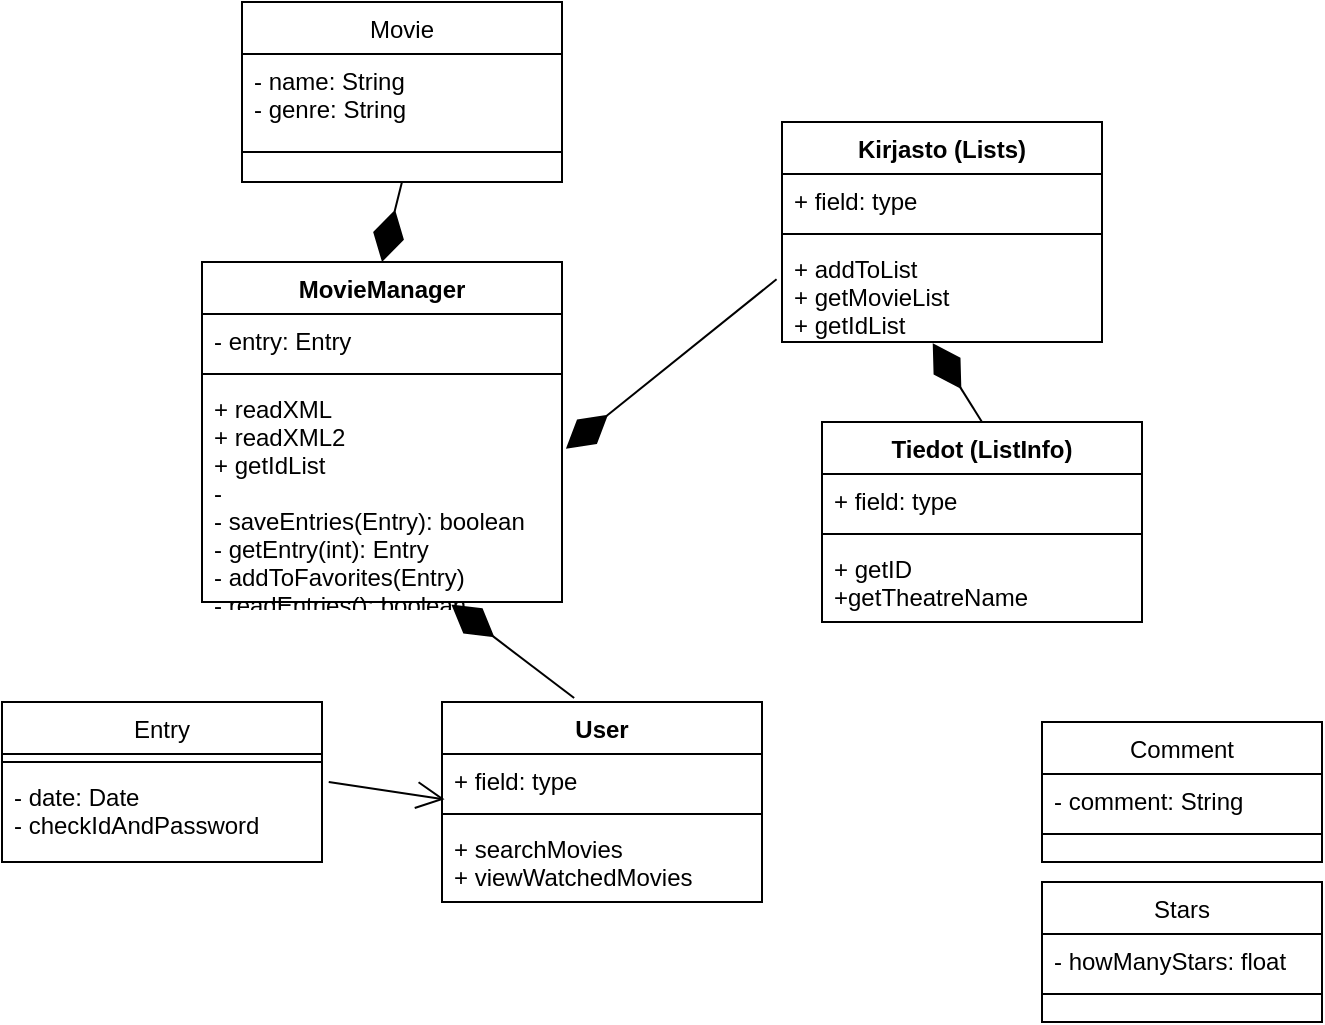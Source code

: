 <mxfile version="16.5.5" type="github">
  <diagram id="C5RBs43oDa-KdzZeNtuy" name="Page-1">
    <mxGraphModel dx="782" dy="428" grid="1" gridSize="10" guides="1" tooltips="1" connect="1" arrows="1" fold="1" page="1" pageScale="1" pageWidth="827" pageHeight="1169" math="0" shadow="0">
      <root>
        <mxCell id="WIyWlLk6GJQsqaUBKTNV-0" />
        <mxCell id="WIyWlLk6GJQsqaUBKTNV-1" parent="WIyWlLk6GJQsqaUBKTNV-0" />
        <mxCell id="zkfFHV4jXpPFQw0GAbJ--0" value="Entry" style="swimlane;fontStyle=0;align=center;verticalAlign=top;childLayout=stackLayout;horizontal=1;startSize=26;horizontalStack=0;resizeParent=1;resizeLast=0;collapsible=1;marginBottom=0;rounded=0;shadow=0;strokeWidth=1;" parent="WIyWlLk6GJQsqaUBKTNV-1" vertex="1">
          <mxGeometry x="40" y="350" width="160" height="80" as="geometry">
            <mxRectangle x="230" y="140" width="160" height="26" as="alternateBounds" />
          </mxGeometry>
        </mxCell>
        <mxCell id="zkfFHV4jXpPFQw0GAbJ--4" value="" style="line;html=1;strokeWidth=1;align=left;verticalAlign=middle;spacingTop=-1;spacingLeft=3;spacingRight=3;rotatable=0;labelPosition=right;points=[];portConstraint=eastwest;" parent="zkfFHV4jXpPFQw0GAbJ--0" vertex="1">
          <mxGeometry y="26" width="160" height="8" as="geometry" />
        </mxCell>
        <mxCell id="zkfFHV4jXpPFQw0GAbJ--1" value="- date: Date&#xa;- checkIdAndPassword" style="text;align=left;verticalAlign=top;spacingLeft=4;spacingRight=4;overflow=hidden;rotatable=0;points=[[0,0.5],[1,0.5]];portConstraint=eastwest;" parent="zkfFHV4jXpPFQw0GAbJ--0" vertex="1">
          <mxGeometry y="34" width="160" height="46" as="geometry" />
        </mxCell>
        <mxCell id="zkfFHV4jXpPFQw0GAbJ--6" value="Stars" style="swimlane;fontStyle=0;align=center;verticalAlign=top;childLayout=stackLayout;horizontal=1;startSize=26;horizontalStack=0;resizeParent=1;resizeLast=0;collapsible=1;marginBottom=0;rounded=0;shadow=0;strokeWidth=1;" parent="WIyWlLk6GJQsqaUBKTNV-1" vertex="1">
          <mxGeometry x="560" y="440" width="140" height="70" as="geometry">
            <mxRectangle x="130" y="380" width="160" height="26" as="alternateBounds" />
          </mxGeometry>
        </mxCell>
        <mxCell id="zkfFHV4jXpPFQw0GAbJ--7" value="- howManyStars: float" style="text;align=left;verticalAlign=top;spacingLeft=4;spacingRight=4;overflow=hidden;rotatable=0;points=[[0,0.5],[1,0.5]];portConstraint=eastwest;" parent="zkfFHV4jXpPFQw0GAbJ--6" vertex="1">
          <mxGeometry y="26" width="140" height="26" as="geometry" />
        </mxCell>
        <mxCell id="zkfFHV4jXpPFQw0GAbJ--9" value="" style="line;html=1;strokeWidth=1;align=left;verticalAlign=middle;spacingTop=-1;spacingLeft=3;spacingRight=3;rotatable=0;labelPosition=right;points=[];portConstraint=eastwest;" parent="zkfFHV4jXpPFQw0GAbJ--6" vertex="1">
          <mxGeometry y="52" width="140" height="8" as="geometry" />
        </mxCell>
        <mxCell id="zkfFHV4jXpPFQw0GAbJ--13" value="Comment" style="swimlane;fontStyle=0;align=center;verticalAlign=top;childLayout=stackLayout;horizontal=1;startSize=26;horizontalStack=0;resizeParent=1;resizeLast=0;collapsible=1;marginBottom=0;rounded=0;shadow=0;strokeWidth=1;" parent="WIyWlLk6GJQsqaUBKTNV-1" vertex="1">
          <mxGeometry x="560" y="360" width="140" height="70" as="geometry">
            <mxRectangle x="340" y="380" width="170" height="26" as="alternateBounds" />
          </mxGeometry>
        </mxCell>
        <mxCell id="zkfFHV4jXpPFQw0GAbJ--14" value="- comment: String" style="text;align=left;verticalAlign=top;spacingLeft=4;spacingRight=4;overflow=hidden;rotatable=0;points=[[0,0.5],[1,0.5]];portConstraint=eastwest;" parent="zkfFHV4jXpPFQw0GAbJ--13" vertex="1">
          <mxGeometry y="26" width="140" height="26" as="geometry" />
        </mxCell>
        <mxCell id="zkfFHV4jXpPFQw0GAbJ--15" value="" style="line;html=1;strokeWidth=1;align=left;verticalAlign=middle;spacingTop=-1;spacingLeft=3;spacingRight=3;rotatable=0;labelPosition=right;points=[];portConstraint=eastwest;" parent="zkfFHV4jXpPFQw0GAbJ--13" vertex="1">
          <mxGeometry y="52" width="140" height="8" as="geometry" />
        </mxCell>
        <mxCell id="zkfFHV4jXpPFQw0GAbJ--17" value="Movie" style="swimlane;fontStyle=0;align=center;verticalAlign=top;childLayout=stackLayout;horizontal=1;startSize=26;horizontalStack=0;resizeParent=1;resizeLast=0;collapsible=1;marginBottom=0;rounded=0;shadow=0;strokeWidth=1;" parent="WIyWlLk6GJQsqaUBKTNV-1" vertex="1">
          <mxGeometry x="160" width="160" height="90" as="geometry">
            <mxRectangle x="550" y="140" width="160" height="26" as="alternateBounds" />
          </mxGeometry>
        </mxCell>
        <mxCell id="zkfFHV4jXpPFQw0GAbJ--22" value="- name: String&#xa;- genre: String" style="text;align=left;verticalAlign=top;spacingLeft=4;spacingRight=4;overflow=hidden;rotatable=0;points=[[0,0.5],[1,0.5]];portConstraint=eastwest;rounded=0;shadow=0;html=0;" parent="zkfFHV4jXpPFQw0GAbJ--17" vertex="1">
          <mxGeometry y="26" width="160" height="44" as="geometry" />
        </mxCell>
        <mxCell id="zkfFHV4jXpPFQw0GAbJ--23" value="" style="line;html=1;strokeWidth=1;align=left;verticalAlign=middle;spacingTop=-1;spacingLeft=3;spacingRight=3;rotatable=0;labelPosition=right;points=[];portConstraint=eastwest;" parent="zkfFHV4jXpPFQw0GAbJ--17" vertex="1">
          <mxGeometry y="70" width="160" height="10" as="geometry" />
        </mxCell>
        <mxCell id="sZu1bkgK9gMHd8TYGvC1-1" value="MovieManager" style="swimlane;fontStyle=1;align=center;verticalAlign=top;childLayout=stackLayout;horizontal=1;startSize=26;horizontalStack=0;resizeParent=1;resizeParentMax=0;resizeLast=0;collapsible=1;marginBottom=0;" parent="WIyWlLk6GJQsqaUBKTNV-1" vertex="1">
          <mxGeometry x="140" y="130" width="180" height="170" as="geometry" />
        </mxCell>
        <mxCell id="sZu1bkgK9gMHd8TYGvC1-2" value="- entry: Entry" style="text;strokeColor=none;fillColor=none;align=left;verticalAlign=top;spacingLeft=4;spacingRight=4;overflow=hidden;rotatable=0;points=[[0,0.5],[1,0.5]];portConstraint=eastwest;" parent="sZu1bkgK9gMHd8TYGvC1-1" vertex="1">
          <mxGeometry y="26" width="180" height="26" as="geometry" />
        </mxCell>
        <mxCell id="sZu1bkgK9gMHd8TYGvC1-3" value="" style="line;strokeWidth=1;fillColor=none;align=left;verticalAlign=middle;spacingTop=-1;spacingLeft=3;spacingRight=3;rotatable=0;labelPosition=right;points=[];portConstraint=eastwest;" parent="sZu1bkgK9gMHd8TYGvC1-1" vertex="1">
          <mxGeometry y="52" width="180" height="8" as="geometry" />
        </mxCell>
        <mxCell id="sZu1bkgK9gMHd8TYGvC1-4" value="+ readXML&#xa;+ readXML2&#xa;+ getIdList&#xa;-&#xa;- saveEntries(Entry): boolean&#xa;- getEntry(int): Entry&#xa;- addToFavorites(Entry)&#xa;- readEntries(): boolean" style="text;strokeColor=none;fillColor=none;align=left;verticalAlign=top;spacingLeft=4;spacingRight=4;overflow=hidden;rotatable=0;points=[[0,0.5],[1,0.5]];portConstraint=eastwest;" parent="sZu1bkgK9gMHd8TYGvC1-1" vertex="1">
          <mxGeometry y="60" width="180" height="110" as="geometry" />
        </mxCell>
        <mxCell id="pxesrCHbc96XRKBerF_D-0" value="User" style="swimlane;fontStyle=1;align=center;verticalAlign=top;childLayout=stackLayout;horizontal=1;startSize=26;horizontalStack=0;resizeParent=1;resizeParentMax=0;resizeLast=0;collapsible=1;marginBottom=0;" vertex="1" parent="WIyWlLk6GJQsqaUBKTNV-1">
          <mxGeometry x="260" y="350" width="160" height="100" as="geometry" />
        </mxCell>
        <mxCell id="pxesrCHbc96XRKBerF_D-1" value="+ field: type" style="text;strokeColor=none;fillColor=none;align=left;verticalAlign=top;spacingLeft=4;spacingRight=4;overflow=hidden;rotatable=0;points=[[0,0.5],[1,0.5]];portConstraint=eastwest;" vertex="1" parent="pxesrCHbc96XRKBerF_D-0">
          <mxGeometry y="26" width="160" height="26" as="geometry" />
        </mxCell>
        <mxCell id="pxesrCHbc96XRKBerF_D-2" value="" style="line;strokeWidth=1;fillColor=none;align=left;verticalAlign=middle;spacingTop=-1;spacingLeft=3;spacingRight=3;rotatable=0;labelPosition=right;points=[];portConstraint=eastwest;" vertex="1" parent="pxesrCHbc96XRKBerF_D-0">
          <mxGeometry y="52" width="160" height="8" as="geometry" />
        </mxCell>
        <mxCell id="pxesrCHbc96XRKBerF_D-3" value="+ searchMovies&#xa;+ viewWatchedMovies" style="text;strokeColor=none;fillColor=none;align=left;verticalAlign=top;spacingLeft=4;spacingRight=4;overflow=hidden;rotatable=0;points=[[0,0.5],[1,0.5]];portConstraint=eastwest;" vertex="1" parent="pxesrCHbc96XRKBerF_D-0">
          <mxGeometry y="60" width="160" height="40" as="geometry" />
        </mxCell>
        <mxCell id="pxesrCHbc96XRKBerF_D-4" value="Kirjasto (Lists)" style="swimlane;fontStyle=1;align=center;verticalAlign=top;childLayout=stackLayout;horizontal=1;startSize=26;horizontalStack=0;resizeParent=1;resizeParentMax=0;resizeLast=0;collapsible=1;marginBottom=0;" vertex="1" parent="WIyWlLk6GJQsqaUBKTNV-1">
          <mxGeometry x="430" y="60" width="160" height="110" as="geometry" />
        </mxCell>
        <mxCell id="pxesrCHbc96XRKBerF_D-5" value="+ field: type" style="text;strokeColor=none;fillColor=none;align=left;verticalAlign=top;spacingLeft=4;spacingRight=4;overflow=hidden;rotatable=0;points=[[0,0.5],[1,0.5]];portConstraint=eastwest;" vertex="1" parent="pxesrCHbc96XRKBerF_D-4">
          <mxGeometry y="26" width="160" height="26" as="geometry" />
        </mxCell>
        <mxCell id="pxesrCHbc96XRKBerF_D-6" value="" style="line;strokeWidth=1;fillColor=none;align=left;verticalAlign=middle;spacingTop=-1;spacingLeft=3;spacingRight=3;rotatable=0;labelPosition=right;points=[];portConstraint=eastwest;" vertex="1" parent="pxesrCHbc96XRKBerF_D-4">
          <mxGeometry y="52" width="160" height="8" as="geometry" />
        </mxCell>
        <mxCell id="pxesrCHbc96XRKBerF_D-7" value="+ addToList&#xa;+ getMovieList&#xa;+ getIdList" style="text;strokeColor=none;fillColor=none;align=left;verticalAlign=top;spacingLeft=4;spacingRight=4;overflow=hidden;rotatable=0;points=[[0,0.5],[1,0.5]];portConstraint=eastwest;" vertex="1" parent="pxesrCHbc96XRKBerF_D-4">
          <mxGeometry y="60" width="160" height="50" as="geometry" />
        </mxCell>
        <mxCell id="pxesrCHbc96XRKBerF_D-8" value="Tiedot (ListInfo)" style="swimlane;fontStyle=1;align=center;verticalAlign=top;childLayout=stackLayout;horizontal=1;startSize=26;horizontalStack=0;resizeParent=1;resizeParentMax=0;resizeLast=0;collapsible=1;marginBottom=0;" vertex="1" parent="WIyWlLk6GJQsqaUBKTNV-1">
          <mxGeometry x="450" y="210" width="160" height="100" as="geometry" />
        </mxCell>
        <mxCell id="pxesrCHbc96XRKBerF_D-9" value="+ field: type" style="text;strokeColor=none;fillColor=none;align=left;verticalAlign=top;spacingLeft=4;spacingRight=4;overflow=hidden;rotatable=0;points=[[0,0.5],[1,0.5]];portConstraint=eastwest;" vertex="1" parent="pxesrCHbc96XRKBerF_D-8">
          <mxGeometry y="26" width="160" height="26" as="geometry" />
        </mxCell>
        <mxCell id="pxesrCHbc96XRKBerF_D-10" value="" style="line;strokeWidth=1;fillColor=none;align=left;verticalAlign=middle;spacingTop=-1;spacingLeft=3;spacingRight=3;rotatable=0;labelPosition=right;points=[];portConstraint=eastwest;" vertex="1" parent="pxesrCHbc96XRKBerF_D-8">
          <mxGeometry y="52" width="160" height="8" as="geometry" />
        </mxCell>
        <mxCell id="pxesrCHbc96XRKBerF_D-11" value="+ getID&#xa;+getTheatreName" style="text;strokeColor=none;fillColor=none;align=left;verticalAlign=top;spacingLeft=4;spacingRight=4;overflow=hidden;rotatable=0;points=[[0,0.5],[1,0.5]];portConstraint=eastwest;" vertex="1" parent="pxesrCHbc96XRKBerF_D-8">
          <mxGeometry y="60" width="160" height="40" as="geometry" />
        </mxCell>
        <mxCell id="pxesrCHbc96XRKBerF_D-12" value="" style="endArrow=diamondThin;endFill=1;endSize=24;html=1;rounded=0;entryX=0.471;entryY=1.013;entryDx=0;entryDy=0;entryPerimeter=0;exitX=0.5;exitY=0;exitDx=0;exitDy=0;" edge="1" parent="WIyWlLk6GJQsqaUBKTNV-1" source="pxesrCHbc96XRKBerF_D-8" target="pxesrCHbc96XRKBerF_D-7">
          <mxGeometry width="160" relative="1" as="geometry">
            <mxPoint x="280" y="280" as="sourcePoint" />
            <mxPoint x="440" y="280" as="targetPoint" />
          </mxGeometry>
        </mxCell>
        <mxCell id="pxesrCHbc96XRKBerF_D-13" value="" style="endArrow=diamondThin;endFill=1;endSize=24;html=1;rounded=0;entryX=1.011;entryY=0.303;entryDx=0;entryDy=0;entryPerimeter=0;exitX=-0.017;exitY=0.373;exitDx=0;exitDy=0;exitPerimeter=0;" edge="1" parent="WIyWlLk6GJQsqaUBKTNV-1" source="pxesrCHbc96XRKBerF_D-7" target="sZu1bkgK9gMHd8TYGvC1-4">
          <mxGeometry width="160" relative="1" as="geometry">
            <mxPoint x="280" y="280" as="sourcePoint" />
            <mxPoint x="440" y="280" as="targetPoint" />
          </mxGeometry>
        </mxCell>
        <mxCell id="pxesrCHbc96XRKBerF_D-14" value="" style="endArrow=diamondThin;endFill=1;endSize=24;html=1;rounded=0;exitX=0.5;exitY=1;exitDx=0;exitDy=0;entryX=0.5;entryY=0;entryDx=0;entryDy=0;" edge="1" parent="WIyWlLk6GJQsqaUBKTNV-1" source="zkfFHV4jXpPFQw0GAbJ--17" target="sZu1bkgK9gMHd8TYGvC1-1">
          <mxGeometry width="160" relative="1" as="geometry">
            <mxPoint x="260" y="260" as="sourcePoint" />
            <mxPoint x="420" y="260" as="targetPoint" />
          </mxGeometry>
        </mxCell>
        <mxCell id="pxesrCHbc96XRKBerF_D-15" value="" style="endArrow=diamondThin;endFill=1;endSize=24;html=1;rounded=0;entryX=0.693;entryY=1.012;entryDx=0;entryDy=0;entryPerimeter=0;exitX=0.413;exitY=-0.02;exitDx=0;exitDy=0;exitPerimeter=0;" edge="1" parent="WIyWlLk6GJQsqaUBKTNV-1" source="pxesrCHbc96XRKBerF_D-0" target="sZu1bkgK9gMHd8TYGvC1-4">
          <mxGeometry width="160" relative="1" as="geometry">
            <mxPoint x="230" y="320" as="sourcePoint" />
            <mxPoint x="390" y="320" as="targetPoint" />
          </mxGeometry>
        </mxCell>
        <mxCell id="pxesrCHbc96XRKBerF_D-16" value="" style="endArrow=open;endFill=1;endSize=12;html=1;rounded=0;exitX=1.021;exitY=0.13;exitDx=0;exitDy=0;exitPerimeter=0;entryX=0.008;entryY=0.872;entryDx=0;entryDy=0;entryPerimeter=0;" edge="1" parent="WIyWlLk6GJQsqaUBKTNV-1" source="zkfFHV4jXpPFQw0GAbJ--1" target="pxesrCHbc96XRKBerF_D-1">
          <mxGeometry width="160" relative="1" as="geometry">
            <mxPoint x="230" y="320" as="sourcePoint" />
            <mxPoint x="390" y="320" as="targetPoint" />
          </mxGeometry>
        </mxCell>
      </root>
    </mxGraphModel>
  </diagram>
</mxfile>
